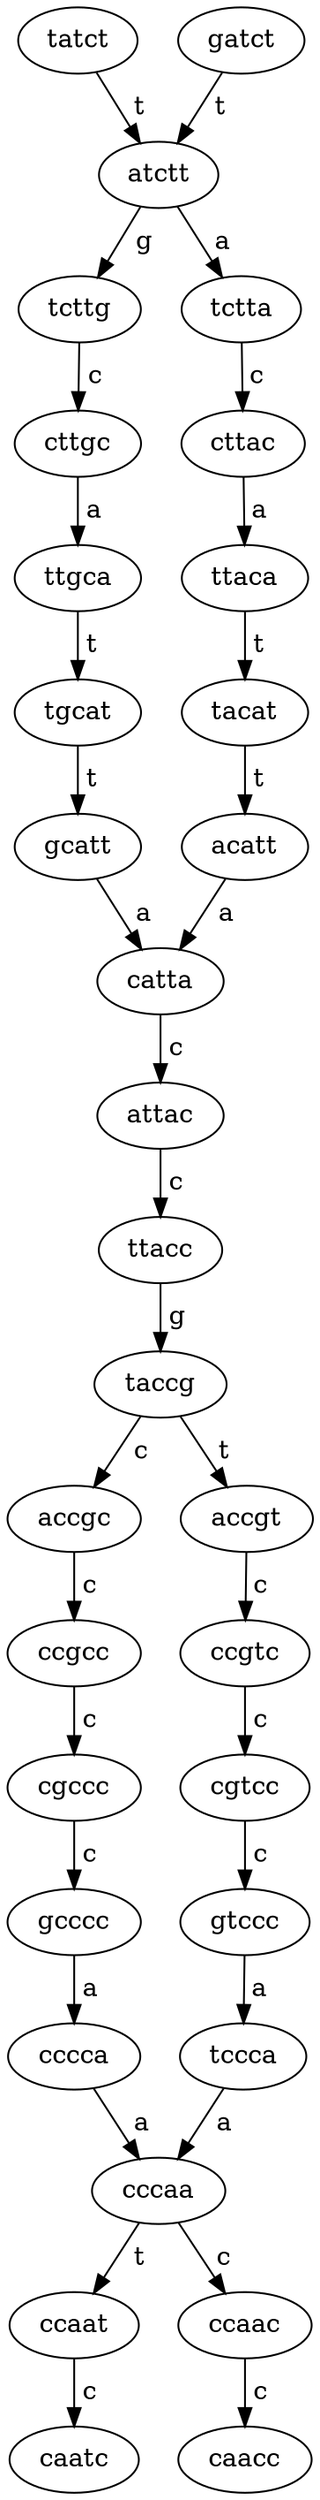 digraph sample{
 nodesep="0.3";
ranksep="0.3";
 	"tatct" -> "atctt" [ label = " t" ];
	"atctt" -> "tcttg" [ label = " g" ];
	"tcttg" -> "cttgc" [ label = " c" ];
	"cttgc" -> "ttgca" [ label = " a" ];
	"ttgca" -> "tgcat" [ label = " t" ];
	"tgcat" -> "gcatt" [ label = " t" ];
	"gcatt" -> "catta" [ label = " a" ];
	"catta" -> "attac" [ label = " c" ];
	"attac" -> "ttacc" [ label = " c" ];
	"ttacc" -> "taccg" [ label = " g" ];
	"taccg" -> "accgc" [ label = " c" ];
	"accgc" -> "ccgcc" [ label = " c" ];
	"ccgcc" -> "cgccc" [ label = " c" ];
	"cgccc" -> "gcccc" [ label = " c" ];
	"gcccc" -> "cccca" [ label = " a" ];
	"cccca" -> "cccaa" [ label = " a" ];
	"cccaa" -> "ccaat" [ label = " t" ];
	"ccaat" -> "caatc" [ label = " c" ];
	"gatct" -> "atctt" [ label = " t" ];
	"atctt" -> "tctta" [ label = " a" ];
	"tctta" -> "cttac" [ label = " c" ];
	"cttac" -> "ttaca" [ label = " a" ];
	"ttaca" -> "tacat" [ label = " t" ];
	"tacat" -> "acatt" [ label = " t" ];
	"acatt" -> "catta" [ label = " a" ];
	"taccg" -> "accgt" [ label = " t" ];
	"accgt" -> "ccgtc" [ label = " c" ];
	"ccgtc" -> "cgtcc" [ label = " c" ];
	"cgtcc" -> "gtccc" [ label = " c" ];
	"gtccc" -> "tccca" [ label = " a" ];
	"tccca" -> "cccaa" [ label = " a" ];
	"cccaa" -> "ccaac" [ label = " c" ];
	"ccaac" -> "caacc" [ label = " c" ];
}